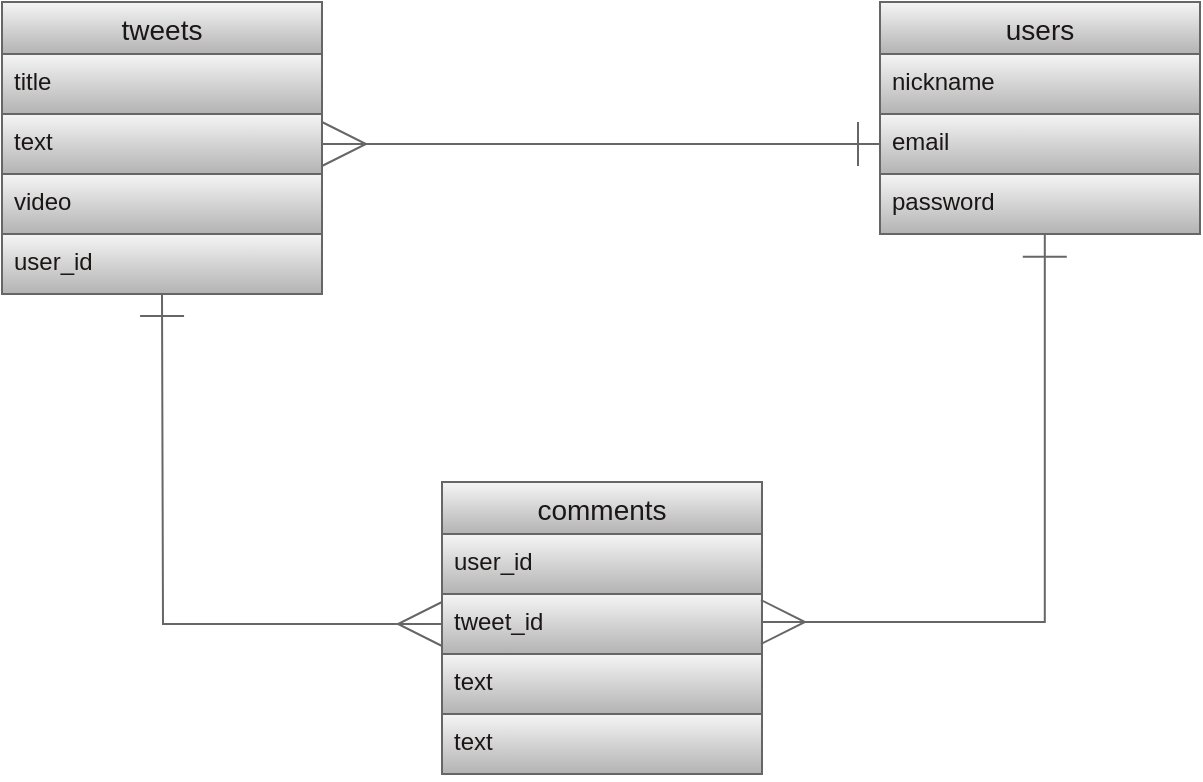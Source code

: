 <mxfile>
    <diagram id="9Nn2nFYR-w3LCcV7SFA-" name="ページ1">
        <mxGraphModel dx="800" dy="702" grid="0" gridSize="10" guides="1" tooltips="1" connect="1" arrows="1" fold="1" page="1" pageScale="1" pageWidth="827" pageHeight="1169" background="#ffffff" math="0" shadow="0">
            <root>
                <mxCell id="0"/>
                <mxCell id="1" parent="0"/>
                <mxCell id="2" value="users" style="swimlane;fontStyle=0;childLayout=stackLayout;horizontal=1;startSize=26;horizontalStack=0;resizeParent=1;resizeParentMax=0;resizeLast=0;collapsible=1;marginBottom=0;align=center;fontSize=14;rounded=0;fillColor=#f5f5f5;gradientColor=#b3b3b3;strokeColor=#666666;fontColor=#1c1717;" parent="1" vertex="1">
                    <mxGeometry x="559" y="240" width="160" height="116" as="geometry"/>
                </mxCell>
                <mxCell id="3" value="nickname" style="text;strokeColor=#666666;fillColor=#f5f5f5;spacingLeft=4;spacingRight=4;overflow=hidden;rotatable=0;points=[[0,0.5],[1,0.5]];portConstraint=eastwest;fontSize=12;rounded=0;gradientColor=#b3b3b3;fontColor=#1c1717;" parent="2" vertex="1">
                    <mxGeometry y="26" width="160" height="30" as="geometry"/>
                </mxCell>
                <mxCell id="4" value="email" style="text;strokeColor=#666666;fillColor=#f5f5f5;spacingLeft=4;spacingRight=4;overflow=hidden;rotatable=0;points=[[0,0.5],[1,0.5]];portConstraint=eastwest;fontSize=12;rounded=0;gradientColor=#b3b3b3;fontColor=#1c1717;" parent="2" vertex="1">
                    <mxGeometry y="56" width="160" height="30" as="geometry"/>
                </mxCell>
                <mxCell id="5" value="password" style="text;strokeColor=#666666;fillColor=#f5f5f5;spacingLeft=4;spacingRight=4;overflow=hidden;rotatable=0;points=[[0,0.5],[1,0.5]];portConstraint=eastwest;fontSize=12;rounded=0;gradientColor=#b3b3b3;fontColor=#1c1717;" parent="2" vertex="1">
                    <mxGeometry y="86" width="160" height="30" as="geometry"/>
                </mxCell>
                <mxCell id="6" value="tweets" style="swimlane;fontStyle=0;childLayout=stackLayout;horizontal=1;startSize=26;horizontalStack=0;resizeParent=1;resizeParentMax=0;resizeLast=0;collapsible=1;marginBottom=0;align=center;fontSize=14;strokeColor=#666666;rounded=0;fillColor=#f5f5f5;gradientColor=#b3b3b3;fontColor=#1c1717;" parent="1" vertex="1">
                    <mxGeometry x="120" y="240" width="160" height="146" as="geometry"/>
                </mxCell>
                <mxCell id="7" value="title" style="text;strokeColor=#666666;fillColor=#f5f5f5;spacingLeft=4;spacingRight=4;overflow=hidden;rotatable=0;points=[[0,0.5],[1,0.5]];portConstraint=eastwest;fontSize=12;rounded=0;gradientColor=#b3b3b3;fontColor=#1c1717;" parent="6" vertex="1">
                    <mxGeometry y="26" width="160" height="30" as="geometry"/>
                </mxCell>
                <mxCell id="8" value="text" style="text;strokeColor=#666666;fillColor=#f5f5f5;spacingLeft=4;spacingRight=4;overflow=hidden;rotatable=0;points=[[0,0.5],[1,0.5]];portConstraint=eastwest;fontSize=12;rounded=0;gradientColor=#b3b3b3;fontColor=#1c1717;" parent="6" vertex="1">
                    <mxGeometry y="56" width="160" height="30" as="geometry"/>
                </mxCell>
                <mxCell id="9" value="video" style="text;strokeColor=#666666;fillColor=#f5f5f5;spacingLeft=4;spacingRight=4;overflow=hidden;rotatable=0;points=[[0,0.5],[1,0.5]];portConstraint=eastwest;fontSize=12;rounded=0;gradientColor=#b3b3b3;fontColor=#1c1717;" parent="6" vertex="1">
                    <mxGeometry y="86" width="160" height="30" as="geometry"/>
                </mxCell>
                <mxCell id="12" value="user_id" style="text;strokeColor=#666666;fillColor=#f5f5f5;spacingLeft=4;spacingRight=4;overflow=hidden;rotatable=0;points=[[0,0.5],[1,0.5]];portConstraint=eastwest;fontSize=12;rounded=0;gradientColor=#b3b3b3;fontColor=#1c1717;" parent="6" vertex="1">
                    <mxGeometry y="116" width="160" height="30" as="geometry"/>
                </mxCell>
                <mxCell id="13" value="comments" style="swimlane;fontStyle=0;childLayout=stackLayout;horizontal=1;startSize=26;horizontalStack=0;resizeParent=1;resizeParentMax=0;resizeLast=0;collapsible=1;marginBottom=0;align=center;fontSize=14;strokeColor=#666666;rounded=0;fillColor=#f5f5f5;gradientColor=#b3b3b3;fontColor=#1c1717;" parent="1" vertex="1">
                    <mxGeometry x="340" y="480" width="160" height="146" as="geometry"/>
                </mxCell>
                <mxCell id="14" value="user_id" style="text;strokeColor=#666666;fillColor=#f5f5f5;spacingLeft=4;spacingRight=4;overflow=hidden;rotatable=0;points=[[0,0.5],[1,0.5]];portConstraint=eastwest;fontSize=12;rounded=0;gradientColor=#b3b3b3;fontColor=#1c1717;" parent="13" vertex="1">
                    <mxGeometry y="26" width="160" height="30" as="geometry"/>
                </mxCell>
                <mxCell id="15" value="tweet_id" style="text;strokeColor=#666666;fillColor=#f5f5f5;spacingLeft=4;spacingRight=4;overflow=hidden;rotatable=0;points=[[0,0.5],[1,0.5]];portConstraint=eastwest;fontSize=12;rounded=0;gradientColor=#b3b3b3;fontColor=#1c1717;" parent="13" vertex="1">
                    <mxGeometry y="56" width="160" height="30" as="geometry"/>
                </mxCell>
                <mxCell id="16" value="text" style="text;strokeColor=#666666;fillColor=#f5f5f5;spacingLeft=4;spacingRight=4;overflow=hidden;rotatable=0;points=[[0,0.5],[1,0.5]];portConstraint=eastwest;fontSize=12;rounded=0;gradientColor=#b3b3b3;fontColor=#1c1717;" parent="13" vertex="1">
                    <mxGeometry y="86" width="160" height="30" as="geometry"/>
                </mxCell>
                <mxCell id="20" value="text" style="text;strokeColor=#666666;fillColor=#f5f5f5;spacingLeft=4;spacingRight=4;overflow=hidden;rotatable=0;points=[[0,0.5],[1,0.5]];portConstraint=eastwest;fontSize=12;rounded=0;gradientColor=#b3b3b3;fontColor=#1c1717;" vertex="1" parent="13">
                    <mxGeometry y="116" width="160" height="30" as="geometry"/>
                </mxCell>
                <mxCell id="17" value="" style="endArrow=ERone;html=1;rounded=0;entryX=0;entryY=0.5;entryDx=0;entryDy=0;exitX=1;exitY=0.5;exitDx=0;exitDy=0;startArrow=ERmany;startFill=0;endFill=0;strokeWidth=1;endSize=20;startSize=20;fillColor=#f5f5f5;gradientColor=#b3b3b3;strokeColor=#666666;fontColor=#1c1717;" parent="1" source="8" target="4" edge="1">
                    <mxGeometry relative="1" as="geometry">
                        <mxPoint x="280" y="312.5" as="sourcePoint"/>
                        <mxPoint x="440" y="312.5" as="targetPoint"/>
                    </mxGeometry>
                </mxCell>
                <mxCell id="18" value="" style="endArrow=ERmany;html=1;rounded=0;entryX=0;entryY=0.5;entryDx=0;entryDy=0;exitX=1;exitY=0.5;exitDx=0;exitDy=0;startArrow=ERone;startFill=0;endFill=0;strokeWidth=1;endSize=20;startSize=20;edgeStyle=orthogonalEdgeStyle;fillColor=#f5f5f5;gradientColor=#b3b3b3;strokeColor=#666666;fontColor=#1c1717;" parent="1" target="15" edge="1">
                    <mxGeometry relative="1" as="geometry">
                        <mxPoint x="200" y="386" as="sourcePoint"/>
                        <mxPoint x="479" y="386" as="targetPoint"/>
                    </mxGeometry>
                </mxCell>
                <mxCell id="19" value="" style="endArrow=ERone;html=1;rounded=0;entryX=0.515;entryY=1.011;entryDx=0;entryDy=0;exitX=1;exitY=0.5;exitDx=0;exitDy=0;startArrow=ERmany;startFill=0;endFill=0;strokeWidth=1;endSize=20;startSize=20;entryPerimeter=0;edgeStyle=orthogonalEdgeStyle;fillColor=#f5f5f5;gradientColor=#b3b3b3;strokeColor=#666666;fontColor=#1c1717;" parent="1" target="5" edge="1">
                    <mxGeometry relative="1" as="geometry">
                        <mxPoint x="499.5" y="550" as="sourcePoint"/>
                        <mxPoint x="778.5" y="550" as="targetPoint"/>
                        <Array as="points">
                            <mxPoint x="641" y="550"/>
                        </Array>
                    </mxGeometry>
                </mxCell>
            </root>
        </mxGraphModel>
    </diagram>
</mxfile>